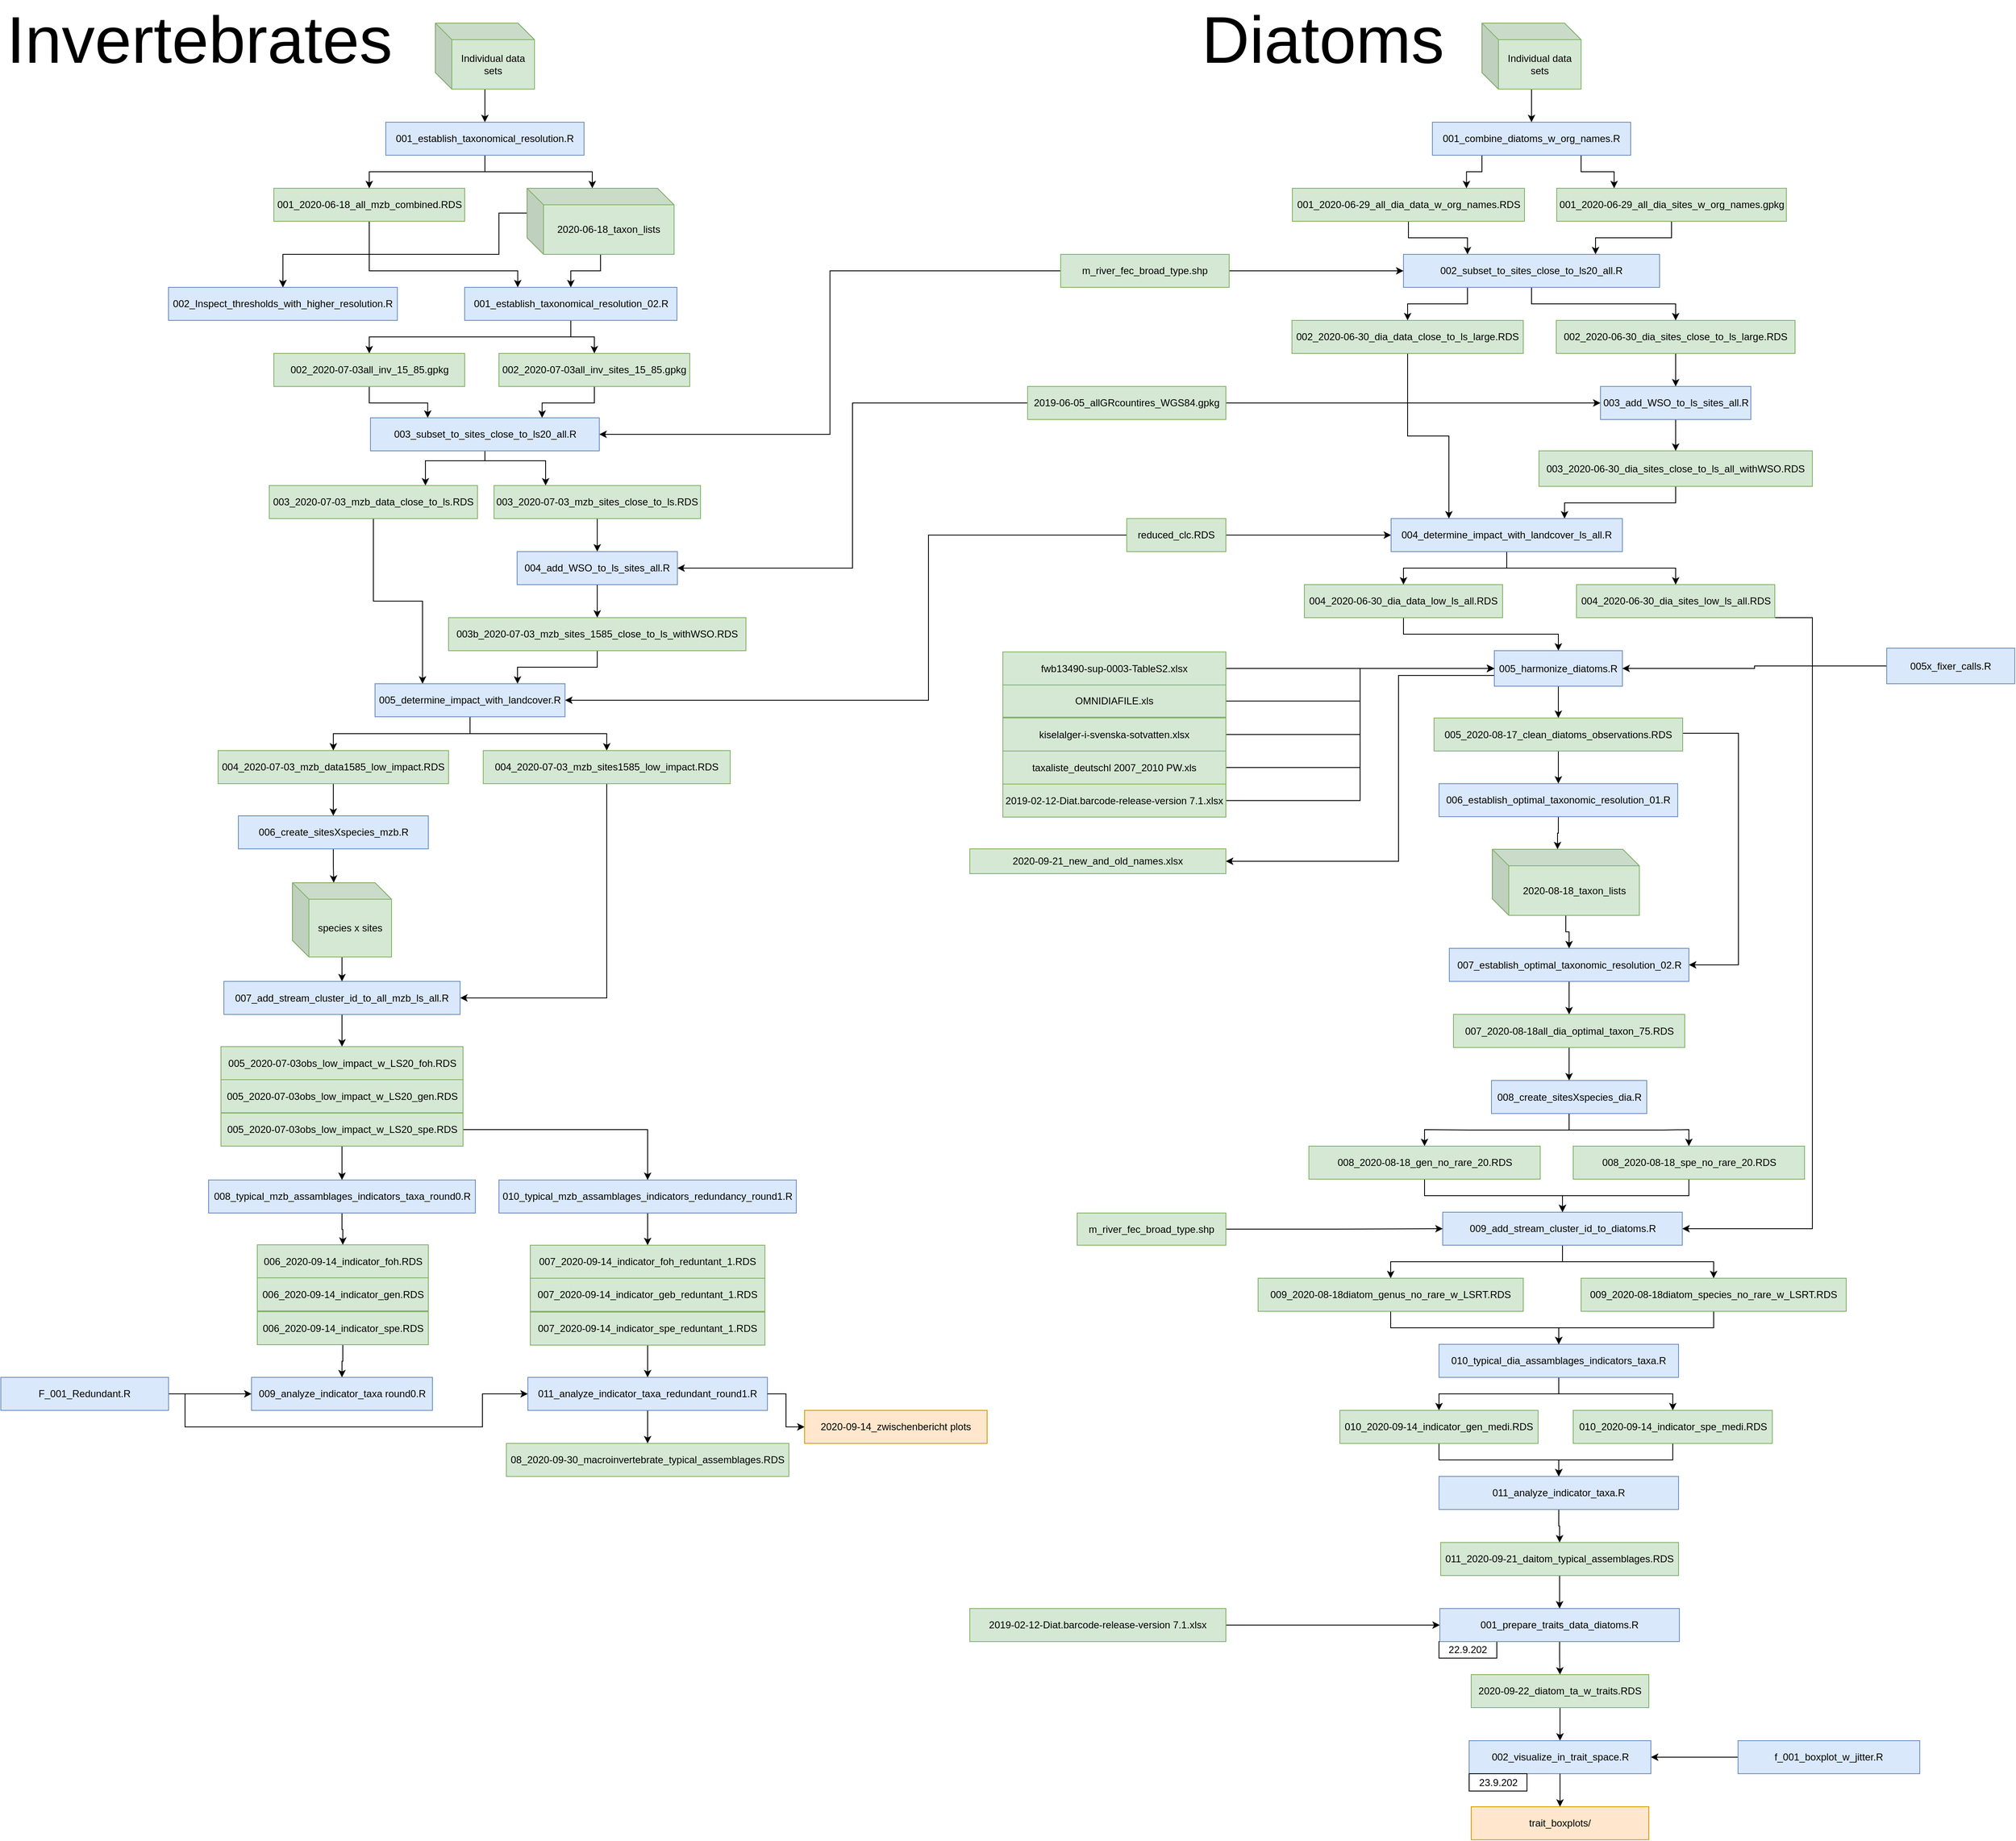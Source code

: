 <mxfile version="11.1.4" type="device"><diagram id="zZ6__ubE6fMLD0bl2Lyp" name="Page-1"><mxGraphModel dx="3327" dy="981" grid="1" gridSize="10" guides="1" tooltips="1" connect="1" arrows="1" fold="1" page="1" pageScale="1" pageWidth="827" pageHeight="1169" math="0" shadow="0"><root><mxCell id="0"/><mxCell id="1" parent="0"/><mxCell id="y--7cneS94HftIKaFT1B-3" style="edgeStyle=orthogonalEdgeStyle;rounded=0;orthogonalLoop=1;jettySize=auto;html=1;entryX=0.5;entryY=0;entryDx=0;entryDy=0;" parent="1" source="J3pH9vml25Qg_MPW2xI2-6" target="bY2sgo6vUMt1fRVizos8-13" edge="1"><mxGeometry relative="1" as="geometry"><mxPoint x="210" y="190" as="targetPoint"/></mxGeometry></mxCell><mxCell id="J3pH9vml25Qg_MPW2xI2-6" value="Individual data sets" style="shape=cube;whiteSpace=wrap;html=1;boundedLbl=1;backgroundOutline=1;darkOpacity=0.05;darkOpacity2=0.1;fillColor=#d5e8d4;strokeColor=#82b366;" parent="1" vertex="1"><mxGeometry x="150" y="40" width="120" height="80" as="geometry"/></mxCell><mxCell id="LwLWpleBsxl-EmHqVK_2-1" style="edgeStyle=orthogonalEdgeStyle;rounded=0;orthogonalLoop=1;jettySize=auto;html=1;entryX=0.25;entryY=0;entryDx=0;entryDy=0;" parent="1" source="J3pH9vml25Qg_MPW2xI2-11" target="bY2sgo6vUMt1fRVizos8-18" edge="1"><mxGeometry relative="1" as="geometry"/></mxCell><mxCell id="J3pH9vml25Qg_MPW2xI2-11" value="001_2020-06-29_all_dia_data_w_org_names.RDS" style="rounded=0;whiteSpace=wrap;html=1;fillColor=#d5e8d4;strokeColor=#82b366;" parent="1" vertex="1"><mxGeometry x="-79.5" y="240" width="281" height="40" as="geometry"/></mxCell><mxCell id="LwLWpleBsxl-EmHqVK_2-2" style="edgeStyle=orthogonalEdgeStyle;rounded=0;orthogonalLoop=1;jettySize=auto;html=1;entryX=0.75;entryY=0;entryDx=0;entryDy=0;" parent="1" source="J3pH9vml25Qg_MPW2xI2-14" target="bY2sgo6vUMt1fRVizos8-18" edge="1"><mxGeometry relative="1" as="geometry"/></mxCell><mxCell id="J3pH9vml25Qg_MPW2xI2-14" value="001_2020-06-29_all_dia_sites_w_org_names.gpkg" style="rounded=0;whiteSpace=wrap;html=1;fillColor=#d5e8d4;strokeColor=#82b366;" parent="1" vertex="1"><mxGeometry x="240.5" y="240" width="278" height="40" as="geometry"/></mxCell><mxCell id="LwLWpleBsxl-EmHqVK_2-11" style="edgeStyle=orthogonalEdgeStyle;rounded=0;orthogonalLoop=1;jettySize=auto;html=1;entryX=0.25;entryY=0;entryDx=0;entryDy=0;" parent="1" source="J3pH9vml25Qg_MPW2xI2-25" target="bY2sgo6vUMt1fRVizos8-29" edge="1"><mxGeometry relative="1" as="geometry"/></mxCell><mxCell id="J3pH9vml25Qg_MPW2xI2-25" value="002_2020-06-30_dia_data_close_to_ls_large.RDS" style="rounded=0;whiteSpace=wrap;html=1;fillColor=#d5e8d4;strokeColor=#82b366;" parent="1" vertex="1"><mxGeometry x="-80" y="400" width="280" height="40" as="geometry"/></mxCell><mxCell id="LwLWpleBsxl-EmHqVK_2-6" style="edgeStyle=orthogonalEdgeStyle;rounded=0;orthogonalLoop=1;jettySize=auto;html=1;" parent="1" source="J3pH9vml25Qg_MPW2xI2-26" target="bY2sgo6vUMt1fRVizos8-26" edge="1"><mxGeometry relative="1" as="geometry"/></mxCell><mxCell id="J3pH9vml25Qg_MPW2xI2-26" value="002_2020-06-30_dia_sites_close_to_ls_large.RDS" style="rounded=0;whiteSpace=wrap;html=1;fillColor=#d5e8d4;strokeColor=#82b366;" parent="1" vertex="1"><mxGeometry x="240" y="400" width="289" height="40" as="geometry"/></mxCell><mxCell id="LwLWpleBsxl-EmHqVK_2-12" style="edgeStyle=orthogonalEdgeStyle;rounded=0;orthogonalLoop=1;jettySize=auto;html=1;entryX=0.75;entryY=0;entryDx=0;entryDy=0;" parent="1" source="J3pH9vml25Qg_MPW2xI2-31" target="bY2sgo6vUMt1fRVizos8-29" edge="1"><mxGeometry relative="1" as="geometry"/></mxCell><mxCell id="J3pH9vml25Qg_MPW2xI2-31" value="003_2020-06-30_dia_sites_close_to_ls_all_withWSO.RDS" style="rounded=0;whiteSpace=wrap;html=1;fillColor=#d5e8d4;strokeColor=#82b366;" parent="1" vertex="1"><mxGeometry x="219" y="558" width="331" height="43" as="geometry"/></mxCell><mxCell id="bY2sgo6vUMt1fRVizos8-33" style="edgeStyle=orthogonalEdgeStyle;rounded=0;orthogonalLoop=1;jettySize=auto;html=1;entryX=0;entryY=0.5;entryDx=0;entryDy=0;" parent="1" source="J3pH9vml25Qg_MPW2xI2-42" target="bY2sgo6vUMt1fRVizos8-29" edge="1"><mxGeometry relative="1" as="geometry"/></mxCell><mxCell id="loZjZSRMfqyiy64P5v8O-48" style="edgeStyle=orthogonalEdgeStyle;rounded=0;orthogonalLoop=1;jettySize=auto;html=1;entryX=1;entryY=0.5;entryDx=0;entryDy=0;fontSize=80;" edge="1" parent="1" source="J3pH9vml25Qg_MPW2xI2-42" target="loZjZSRMfqyiy64P5v8O-45"><mxGeometry relative="1" as="geometry"><Array as="points"><mxPoint x="-520" y="660"/><mxPoint x="-520" y="860"/></Array></mxGeometry></mxCell><mxCell id="J3pH9vml25Qg_MPW2xI2-42" value="reduced_clc.RDS" style="rounded=0;whiteSpace=wrap;html=1;fillColor=#d5e8d4;strokeColor=#82b366;" parent="1" vertex="1"><mxGeometry x="-280" y="640" width="120" height="40" as="geometry"/></mxCell><mxCell id="LwLWpleBsxl-EmHqVK_2-32" style="edgeStyle=orthogonalEdgeStyle;rounded=0;orthogonalLoop=1;jettySize=auto;html=1;entryX=0.5;entryY=0;entryDx=0;entryDy=0;" parent="1" source="J3pH9vml25Qg_MPW2xI2-46" target="bY2sgo6vUMt1fRVizos8-36" edge="1"><mxGeometry relative="1" as="geometry"><Array as="points"><mxPoint x="55" y="780"/><mxPoint x="242" y="780"/></Array></mxGeometry></mxCell><mxCell id="J3pH9vml25Qg_MPW2xI2-46" value="004_2020-06-30_dia_data_low_ls_all.RDS" style="rounded=0;whiteSpace=wrap;html=1;fillColor=#d5e8d4;strokeColor=#82b366;" parent="1" vertex="1"><mxGeometry x="-65" y="720" width="240" height="40" as="geometry"/></mxCell><mxCell id="t-o_gEDcgNqfqdEEazmj-4" style="edgeStyle=orthogonalEdgeStyle;rounded=0;orthogonalLoop=1;jettySize=auto;html=1;entryX=1;entryY=0.5;entryDx=0;entryDy=0;exitX=0.5;exitY=1;exitDx=0;exitDy=0;" parent="1" source="J3pH9vml25Qg_MPW2xI2-49" target="t-o_gEDcgNqfqdEEazmj-2" edge="1"><mxGeometry relative="1" as="geometry"><Array as="points"><mxPoint x="550" y="760"/><mxPoint x="550" y="1500"/></Array></mxGeometry></mxCell><mxCell id="J3pH9vml25Qg_MPW2xI2-49" value="004_2020-06-30_dia_sites_low_ls_all.RDS" style="rounded=0;whiteSpace=wrap;html=1;fillColor=#d5e8d4;strokeColor=#82b366;" parent="1" vertex="1"><mxGeometry x="264.5" y="720" width="240" height="40" as="geometry"/></mxCell><mxCell id="bY2sgo6vUMt1fRVizos8-16" style="edgeStyle=orthogonalEdgeStyle;rounded=0;orthogonalLoop=1;jettySize=auto;html=1;exitX=0.25;exitY=1;exitDx=0;exitDy=0;entryX=0.75;entryY=0;entryDx=0;entryDy=0;" parent="1" source="bY2sgo6vUMt1fRVizos8-13" target="J3pH9vml25Qg_MPW2xI2-11" edge="1"><mxGeometry relative="1" as="geometry"/></mxCell><mxCell id="bY2sgo6vUMt1fRVizos8-17" style="edgeStyle=orthogonalEdgeStyle;rounded=0;orthogonalLoop=1;jettySize=auto;html=1;entryX=0.25;entryY=0;entryDx=0;entryDy=0;exitX=0.75;exitY=1;exitDx=0;exitDy=0;" parent="1" source="bY2sgo6vUMt1fRVizos8-13" target="J3pH9vml25Qg_MPW2xI2-14" edge="1"><mxGeometry relative="1" as="geometry"/></mxCell><mxCell id="bY2sgo6vUMt1fRVizos8-13" value="&lt;span style=&quot;white-space: normal&quot;&gt;001_combine_diatoms_w_org_names.R&lt;/span&gt;" style="rounded=0;whiteSpace=wrap;html=1;fillColor=#dae8fc;strokeColor=#6c8ebf;" parent="1" vertex="1"><mxGeometry x="90" y="160" width="240" height="40" as="geometry"/></mxCell><UserObject label="" id="bY2sgo6vUMt1fRVizos8-22"><mxCell style="edgeStyle=orthogonalEdgeStyle;rounded=0;orthogonalLoop=1;jettySize=auto;html=1;entryX=0.5;entryY=0;entryDx=0;entryDy=0;exitX=0.25;exitY=1;exitDx=0;exitDy=0;" parent="1" source="bY2sgo6vUMt1fRVizos8-18" target="J3pH9vml25Qg_MPW2xI2-25" edge="1"><mxGeometry relative="1" as="geometry"/></mxCell></UserObject><mxCell id="LwLWpleBsxl-EmHqVK_2-3" style="edgeStyle=orthogonalEdgeStyle;rounded=0;orthogonalLoop=1;jettySize=auto;html=1;" parent="1" source="bY2sgo6vUMt1fRVizos8-18" target="J3pH9vml25Qg_MPW2xI2-26" edge="1"><mxGeometry relative="1" as="geometry"/></mxCell><mxCell id="bY2sgo6vUMt1fRVizos8-18" value="002_subset_to_sites_close_to_ls20_all.R" style="rounded=0;whiteSpace=wrap;html=1;fillColor=#dae8fc;strokeColor=#6c8ebf;" parent="1" vertex="1"><mxGeometry x="55" y="320" width="310" height="40" as="geometry"/></mxCell><mxCell id="LwLWpleBsxl-EmHqVK_2-10" style="edgeStyle=orthogonalEdgeStyle;rounded=0;orthogonalLoop=1;jettySize=auto;html=1;entryX=0.5;entryY=0;entryDx=0;entryDy=0;" parent="1" source="bY2sgo6vUMt1fRVizos8-26" target="J3pH9vml25Qg_MPW2xI2-31" edge="1"><mxGeometry relative="1" as="geometry"/></mxCell><mxCell id="bY2sgo6vUMt1fRVizos8-26" value="003_add_WSO_to_ls_sites_all.R" style="rounded=0;whiteSpace=wrap;html=1;fillColor=#dae8fc;strokeColor=#6c8ebf;" parent="1" vertex="1"><mxGeometry x="293.5" y="480" width="182" height="40" as="geometry"/></mxCell><mxCell id="LwLWpleBsxl-EmHqVK_2-15" style="edgeStyle=orthogonalEdgeStyle;rounded=0;orthogonalLoop=1;jettySize=auto;html=1;" parent="1" source="bY2sgo6vUMt1fRVizos8-29" target="J3pH9vml25Qg_MPW2xI2-46" edge="1"><mxGeometry relative="1" as="geometry"/></mxCell><mxCell id="LwLWpleBsxl-EmHqVK_2-16" style="edgeStyle=orthogonalEdgeStyle;rounded=0;orthogonalLoop=1;jettySize=auto;html=1;" parent="1" source="bY2sgo6vUMt1fRVizos8-29" target="J3pH9vml25Qg_MPW2xI2-49" edge="1"><mxGeometry relative="1" as="geometry"/></mxCell><mxCell id="bY2sgo6vUMt1fRVizos8-29" value="004_determine_impact_with_landcover_ls_all.R" style="rounded=0;whiteSpace=wrap;html=1;fillColor=#dae8fc;strokeColor=#6c8ebf;" parent="1" vertex="1"><mxGeometry x="40" y="640" width="280" height="40" as="geometry"/></mxCell><mxCell id="bY2sgo6vUMt1fRVizos8-57" style="edgeStyle=orthogonalEdgeStyle;rounded=0;orthogonalLoop=1;jettySize=auto;html=1;entryX=0.5;entryY=0;entryDx=0;entryDy=0;" parent="1" source="bY2sgo6vUMt1fRVizos8-36" target="bY2sgo6vUMt1fRVizos8-56" edge="1"><mxGeometry relative="1" as="geometry"/></mxCell><mxCell id="ZMjrOfEsATnUCk0Bat3j-33" style="edgeStyle=orthogonalEdgeStyle;rounded=0;orthogonalLoop=1;jettySize=auto;html=1;entryX=1;entryY=0.5;entryDx=0;entryDy=0;" parent="1" source="bY2sgo6vUMt1fRVizos8-36" target="ZMjrOfEsATnUCk0Bat3j-32" edge="1"><mxGeometry relative="1" as="geometry"><Array as="points"><mxPoint x="49" y="830"/><mxPoint x="49" y="1055"/></Array></mxGeometry></mxCell><mxCell id="bY2sgo6vUMt1fRVizos8-36" value="005_harmonize_diatoms.R" style="rounded=0;whiteSpace=wrap;html=1;fillColor=#dae8fc;strokeColor=#6c8ebf;" parent="1" vertex="1"><mxGeometry x="165" y="800" width="155" height="43" as="geometry"/></mxCell><mxCell id="LwLWpleBsxl-EmHqVK_2-36" style="edgeStyle=orthogonalEdgeStyle;rounded=0;orthogonalLoop=1;jettySize=auto;html=1;entryX=0;entryY=0.5;entryDx=0;entryDy=0;" parent="1" source="bY2sgo6vUMt1fRVizos8-41" target="bY2sgo6vUMt1fRVizos8-36" edge="1"><mxGeometry relative="1" as="geometry"/></mxCell><mxCell id="bY2sgo6vUMt1fRVizos8-41" value="fwb13490-sup-0003-TableS2.xlsx" style="rounded=0;whiteSpace=wrap;html=1;fillColor=#d5e8d4;strokeColor=#82b366;" parent="1" vertex="1"><mxGeometry x="-430" y="801.5" width="270" height="40" as="geometry"/></mxCell><mxCell id="LwLWpleBsxl-EmHqVK_2-37" style="edgeStyle=orthogonalEdgeStyle;rounded=0;orthogonalLoop=1;jettySize=auto;html=1;entryX=0;entryY=0.5;entryDx=0;entryDy=0;" parent="1" source="bY2sgo6vUMt1fRVizos8-42" target="bY2sgo6vUMt1fRVizos8-36" edge="1"><mxGeometry relative="1" as="geometry"/></mxCell><mxCell id="bY2sgo6vUMt1fRVizos8-42" value="OMNIDIAFILE.xls" style="rounded=0;whiteSpace=wrap;html=1;fillColor=#d5e8d4;strokeColor=#82b366;" parent="1" vertex="1"><mxGeometry x="-430" y="841.5" width="270" height="39" as="geometry"/></mxCell><mxCell id="LwLWpleBsxl-EmHqVK_2-38" style="edgeStyle=orthogonalEdgeStyle;rounded=0;orthogonalLoop=1;jettySize=auto;html=1;entryX=0;entryY=0.5;entryDx=0;entryDy=0;" parent="1" source="bY2sgo6vUMt1fRVizos8-43" target="bY2sgo6vUMt1fRVizos8-36" edge="1"><mxGeometry relative="1" as="geometry"/></mxCell><mxCell id="bY2sgo6vUMt1fRVizos8-43" value="kiselalger-i-svenska-sotvatten.xlsx" style="rounded=0;whiteSpace=wrap;html=1;fillColor=#d5e8d4;strokeColor=#82b366;" parent="1" vertex="1"><mxGeometry x="-430" y="881.5" width="270" height="40" as="geometry"/></mxCell><mxCell id="LwLWpleBsxl-EmHqVK_2-39" style="edgeStyle=orthogonalEdgeStyle;rounded=0;orthogonalLoop=1;jettySize=auto;html=1;entryX=0;entryY=0.5;entryDx=0;entryDy=0;" parent="1" source="bY2sgo6vUMt1fRVizos8-44" target="bY2sgo6vUMt1fRVizos8-36" edge="1"><mxGeometry relative="1" as="geometry"/></mxCell><mxCell id="bY2sgo6vUMt1fRVizos8-44" value="taxaliste_deutschl 2007_2010 PW.xls" style="rounded=0;whiteSpace=wrap;html=1;fillColor=#d5e8d4;strokeColor=#82b366;" parent="1" vertex="1"><mxGeometry x="-430" y="921.5" width="270" height="40" as="geometry"/></mxCell><mxCell id="LwLWpleBsxl-EmHqVK_2-40" style="edgeStyle=orthogonalEdgeStyle;rounded=0;orthogonalLoop=1;jettySize=auto;html=1;entryX=0;entryY=0.5;entryDx=0;entryDy=0;" parent="1" source="bY2sgo6vUMt1fRVizos8-49" target="bY2sgo6vUMt1fRVizos8-36" edge="1"><mxGeometry relative="1" as="geometry"/></mxCell><mxCell id="bY2sgo6vUMt1fRVizos8-49" value="2019-02-12-Diat.barcode-release-version 7.1.xlsx" style="rounded=0;whiteSpace=wrap;html=1;fillColor=#d5e8d4;strokeColor=#82b366;" parent="1" vertex="1"><mxGeometry x="-430" y="961.5" width="270" height="40" as="geometry"/></mxCell><mxCell id="LwLWpleBsxl-EmHqVK_2-19" style="edgeStyle=orthogonalEdgeStyle;rounded=0;orthogonalLoop=1;jettySize=auto;html=1;" parent="1" source="bY2sgo6vUMt1fRVizos8-56" target="nE_HDUS3c1Ao5aAlprfQ-1" edge="1"><mxGeometry relative="1" as="geometry"/></mxCell><mxCell id="LwLWpleBsxl-EmHqVK_2-22" style="edgeStyle=orthogonalEdgeStyle;rounded=0;orthogonalLoop=1;jettySize=auto;html=1;entryX=1;entryY=0.5;entryDx=0;entryDy=0;" parent="1" source="bY2sgo6vUMt1fRVizos8-56" target="nE_HDUS3c1Ao5aAlprfQ-9" edge="1"><mxGeometry relative="1" as="geometry"><Array as="points"><mxPoint x="460.5" y="900"/><mxPoint x="460.5" y="1180"/></Array></mxGeometry></mxCell><mxCell id="bY2sgo6vUMt1fRVizos8-56" value="005_2020-08-17_clean_diatoms_observations.RDS" style="rounded=0;whiteSpace=wrap;html=1;fillColor=#d5e8d4;strokeColor=#82b366;" parent="1" vertex="1"><mxGeometry x="92" y="881.5" width="301" height="40" as="geometry"/></mxCell><mxCell id="bY2sgo6vUMt1fRVizos8-61" style="edgeStyle=orthogonalEdgeStyle;rounded=0;orthogonalLoop=1;jettySize=auto;html=1;" parent="1" edge="1"><mxGeometry relative="1" as="geometry"><mxPoint x="103" y="800" as="sourcePoint"/></mxGeometry></mxCell><mxCell id="LwLWpleBsxl-EmHqVK_2-20" style="edgeStyle=orthogonalEdgeStyle;rounded=0;orthogonalLoop=1;jettySize=auto;html=1;entryX=0;entryY=0;entryDx=79.0;entryDy=0;entryPerimeter=0;" parent="1" source="nE_HDUS3c1Ao5aAlprfQ-1" target="nE_HDUS3c1Ao5aAlprfQ-3" edge="1"><mxGeometry relative="1" as="geometry"/></mxCell><mxCell id="nE_HDUS3c1Ao5aAlprfQ-1" value="006_establish_optimal_taxonomic_resolution_01.R" style="rounded=0;whiteSpace=wrap;html=1;fillColor=#dae8fc;strokeColor=#6c8ebf;" parent="1" vertex="1"><mxGeometry x="98" y="961" width="289" height="40" as="geometry"/></mxCell><mxCell id="nE_HDUS3c1Ao5aAlprfQ-10" style="edgeStyle=orthogonalEdgeStyle;rounded=0;orthogonalLoop=1;jettySize=auto;html=1;" parent="1" source="nE_HDUS3c1Ao5aAlprfQ-3" target="nE_HDUS3c1Ao5aAlprfQ-9" edge="1"><mxGeometry relative="1" as="geometry"/></mxCell><mxCell id="nE_HDUS3c1Ao5aAlprfQ-3" value="2020-08-18_taxon_lists" style="shape=cube;whiteSpace=wrap;html=1;boundedLbl=1;backgroundOutline=1;darkOpacity=0.05;darkOpacity2=0.1;fillColor=#d5e8d4;strokeColor=#82b366;" parent="1" vertex="1"><mxGeometry x="162.5" y="1040.5" width="178" height="80" as="geometry"/></mxCell><mxCell id="LwLWpleBsxl-EmHqVK_2-23" style="edgeStyle=orthogonalEdgeStyle;rounded=0;orthogonalLoop=1;jettySize=auto;html=1;" parent="1" source="nE_HDUS3c1Ao5aAlprfQ-9" target="nE_HDUS3c1Ao5aAlprfQ-11" edge="1"><mxGeometry relative="1" as="geometry"/></mxCell><mxCell id="nE_HDUS3c1Ao5aAlprfQ-9" value="007_establish_optimal_taxonomic_resolution_02.R" style="rounded=0;whiteSpace=wrap;html=1;fillColor=#dae8fc;strokeColor=#6c8ebf;" parent="1" vertex="1"><mxGeometry x="110.5" y="1160.5" width="290" height="40" as="geometry"/></mxCell><mxCell id="nE_HDUS3c1Ao5aAlprfQ-14" style="edgeStyle=orthogonalEdgeStyle;rounded=0;orthogonalLoop=1;jettySize=auto;html=1;entryX=0.5;entryY=0;entryDx=0;entryDy=0;" parent="1" source="nE_HDUS3c1Ao5aAlprfQ-11" target="nE_HDUS3c1Ao5aAlprfQ-13" edge="1"><mxGeometry relative="1" as="geometry"/></mxCell><mxCell id="nE_HDUS3c1Ao5aAlprfQ-11" value="007_2020-08-18all_dia_optimal_taxon_75.RDS" style="rounded=0;whiteSpace=wrap;html=1;fillColor=#d5e8d4;strokeColor=#82b366;" parent="1" vertex="1"><mxGeometry x="115.5" y="1240.5" width="280" height="40" as="geometry"/></mxCell><mxCell id="LwLWpleBsxl-EmHqVK_2-26" style="edgeStyle=orthogonalEdgeStyle;rounded=0;orthogonalLoop=1;jettySize=auto;html=1;" parent="1" source="nE_HDUS3c1Ao5aAlprfQ-13" target="LwLWpleBsxl-EmHqVK_2-24" edge="1"><mxGeometry relative="1" as="geometry"/></mxCell><mxCell id="LwLWpleBsxl-EmHqVK_2-27" style="edgeStyle=orthogonalEdgeStyle;rounded=0;orthogonalLoop=1;jettySize=auto;html=1;" parent="1" source="nE_HDUS3c1Ao5aAlprfQ-13" target="LwLWpleBsxl-EmHqVK_2-25" edge="1"><mxGeometry relative="1" as="geometry"/></mxCell><mxCell id="nE_HDUS3c1Ao5aAlprfQ-13" value="008_create_sitesXspecies_dia.R" style="rounded=0;whiteSpace=wrap;html=1;fillColor=#dae8fc;strokeColor=#6c8ebf;" parent="1" vertex="1"><mxGeometry x="161.5" y="1320.5" width="188" height="40" as="geometry"/></mxCell><mxCell id="LwLWpleBsxl-EmHqVK_2-43" style="edgeStyle=orthogonalEdgeStyle;rounded=0;orthogonalLoop=1;jettySize=auto;html=1;" parent="1" source="t-o_gEDcgNqfqdEEazmj-2" target="LwLWpleBsxl-EmHqVK_2-41" edge="1"><mxGeometry relative="1" as="geometry"/></mxCell><mxCell id="LwLWpleBsxl-EmHqVK_2-47" style="edgeStyle=orthogonalEdgeStyle;rounded=0;orthogonalLoop=1;jettySize=auto;html=1;" parent="1" source="t-o_gEDcgNqfqdEEazmj-2" target="LwLWpleBsxl-EmHqVK_2-42" edge="1"><mxGeometry relative="1" as="geometry"/></mxCell><mxCell id="t-o_gEDcgNqfqdEEazmj-2" value="&lt;span style=&quot;text-align: left ; white-space: nowrap&quot;&gt;009_add_stream_cluster_id_to_diatoms.R&lt;/span&gt;" style="rounded=0;whiteSpace=wrap;html=1;fillColor=#dae8fc;strokeColor=#6c8ebf;" parent="1" vertex="1"><mxGeometry x="102.5" y="1480" width="290" height="40" as="geometry"/></mxCell><mxCell id="t-o_gEDcgNqfqdEEazmj-6" style="edgeStyle=orthogonalEdgeStyle;rounded=0;orthogonalLoop=1;jettySize=auto;html=1;entryX=0;entryY=0.5;entryDx=0;entryDy=0;" parent="1" source="t-o_gEDcgNqfqdEEazmj-5" target="t-o_gEDcgNqfqdEEazmj-2" edge="1"><mxGeometry relative="1" as="geometry"/></mxCell><mxCell id="t-o_gEDcgNqfqdEEazmj-5" value="m_river_fec_broad_type.shp" style="rounded=0;whiteSpace=wrap;html=1;fillColor=#d5e8d4;strokeColor=#82b366;" parent="1" vertex="1"><mxGeometry x="-340" y="1481" width="180" height="39" as="geometry"/></mxCell><mxCell id="LwLWpleBsxl-EmHqVK_2-52" style="edgeStyle=orthogonalEdgeStyle;rounded=0;orthogonalLoop=1;jettySize=auto;html=1;" parent="1" source="t-o_gEDcgNqfqdEEazmj-9" target="LwLWpleBsxl-EmHqVK_2-49" edge="1"><mxGeometry relative="1" as="geometry"/></mxCell><mxCell id="LwLWpleBsxl-EmHqVK_2-53" style="edgeStyle=orthogonalEdgeStyle;rounded=0;orthogonalLoop=1;jettySize=auto;html=1;" parent="1" source="t-o_gEDcgNqfqdEEazmj-9" target="LwLWpleBsxl-EmHqVK_2-50" edge="1"><mxGeometry relative="1" as="geometry"/></mxCell><mxCell id="t-o_gEDcgNqfqdEEazmj-9" value="&lt;span style=&quot;text-align: left&quot;&gt;&lt;span style=&quot;white-space: nowrap&quot;&gt;010_typical_dia_assamblages_indicators_taxa.R&lt;/span&gt;&lt;/span&gt;" style="rounded=0;whiteSpace=wrap;html=1;fillColor=#dae8fc;strokeColor=#6c8ebf;" parent="1" vertex="1"><mxGeometry x="98" y="1640" width="290" height="40" as="geometry"/></mxCell><mxCell id="LwLWpleBsxl-EmHqVK_2-5" style="edgeStyle=orthogonalEdgeStyle;rounded=0;orthogonalLoop=1;jettySize=auto;html=1;entryX=0;entryY=0.5;entryDx=0;entryDy=0;" parent="1" source="LwLWpleBsxl-EmHqVK_2-4" target="bY2sgo6vUMt1fRVizos8-18" edge="1"><mxGeometry relative="1" as="geometry"/></mxCell><mxCell id="loZjZSRMfqyiy64P5v8O-43" style="edgeStyle=orthogonalEdgeStyle;rounded=0;orthogonalLoop=1;jettySize=auto;html=1;entryX=1;entryY=0.5;entryDx=0;entryDy=0;fontSize=80;" edge="1" parent="1" source="LwLWpleBsxl-EmHqVK_2-4" target="loZjZSRMfqyiy64P5v8O-29"><mxGeometry relative="1" as="geometry"/></mxCell><mxCell id="LwLWpleBsxl-EmHqVK_2-4" value="m_river_fec_broad_type.shp" style="rounded=0;whiteSpace=wrap;html=1;fillColor=#d5e8d4;strokeColor=#82b366;" parent="1" vertex="1"><mxGeometry x="-360" y="320" width="204" height="40" as="geometry"/></mxCell><mxCell id="LwLWpleBsxl-EmHqVK_2-8" style="edgeStyle=orthogonalEdgeStyle;rounded=0;orthogonalLoop=1;jettySize=auto;html=1;entryX=0;entryY=0.5;entryDx=0;entryDy=0;" parent="1" source="LwLWpleBsxl-EmHqVK_2-7" target="bY2sgo6vUMt1fRVizos8-26" edge="1"><mxGeometry relative="1" as="geometry"/></mxCell><mxCell id="loZjZSRMfqyiy64P5v8O-44" style="edgeStyle=orthogonalEdgeStyle;rounded=0;orthogonalLoop=1;jettySize=auto;html=1;entryX=1;entryY=0.5;entryDx=0;entryDy=0;fontSize=80;" edge="1" parent="1" source="LwLWpleBsxl-EmHqVK_2-7" target="loZjZSRMfqyiy64P5v8O-39"><mxGeometry relative="1" as="geometry"/></mxCell><mxCell id="LwLWpleBsxl-EmHqVK_2-7" value="2019-06-05_allGRcountires_WGS84.gpkg" style="rounded=0;whiteSpace=wrap;html=1;fillColor=#d5e8d4;strokeColor=#82b366;" parent="1" vertex="1"><mxGeometry x="-400" y="480" width="240" height="40" as="geometry"/></mxCell><mxCell id="LwLWpleBsxl-EmHqVK_2-18" style="edgeStyle=orthogonalEdgeStyle;rounded=0;orthogonalLoop=1;jettySize=auto;html=1;" parent="1" source="LwLWpleBsxl-EmHqVK_2-17" target="bY2sgo6vUMt1fRVizos8-36" edge="1"><mxGeometry relative="1" as="geometry"/></mxCell><mxCell id="LwLWpleBsxl-EmHqVK_2-17" value="005x_fixer_calls.R" style="rounded=0;whiteSpace=wrap;html=1;fillColor=#dae8fc;strokeColor=#6c8ebf;" parent="1" vertex="1"><mxGeometry x="640" y="797" width="155" height="43" as="geometry"/></mxCell><mxCell id="LwLWpleBsxl-EmHqVK_2-31" style="edgeStyle=orthogonalEdgeStyle;rounded=0;orthogonalLoop=1;jettySize=auto;html=1;" parent="1" source="LwLWpleBsxl-EmHqVK_2-24" target="t-o_gEDcgNqfqdEEazmj-2" edge="1"><mxGeometry relative="1" as="geometry"/></mxCell><mxCell id="LwLWpleBsxl-EmHqVK_2-24" value="008_2020-08-18_spe_no_rare_20.RDS" style="rounded=0;whiteSpace=wrap;html=1;fillColor=#d5e8d4;strokeColor=#82b366;" parent="1" vertex="1"><mxGeometry x="260.5" y="1400" width="280" height="40" as="geometry"/></mxCell><mxCell id="LwLWpleBsxl-EmHqVK_2-30" style="edgeStyle=orthogonalEdgeStyle;rounded=0;orthogonalLoop=1;jettySize=auto;html=1;" parent="1" source="LwLWpleBsxl-EmHqVK_2-25" target="t-o_gEDcgNqfqdEEazmj-2" edge="1"><mxGeometry relative="1" as="geometry"/></mxCell><mxCell id="LwLWpleBsxl-EmHqVK_2-25" value="008_2020-08-18_gen_no_rare_20.RDS" style="rounded=0;whiteSpace=wrap;html=1;fillColor=#d5e8d4;strokeColor=#82b366;" parent="1" vertex="1"><mxGeometry x="-59.5" y="1400" width="280" height="40" as="geometry"/></mxCell><mxCell id="LwLWpleBsxl-EmHqVK_2-45" style="edgeStyle=orthogonalEdgeStyle;rounded=0;orthogonalLoop=1;jettySize=auto;html=1;" parent="1" source="LwLWpleBsxl-EmHqVK_2-41" target="t-o_gEDcgNqfqdEEazmj-9" edge="1"><mxGeometry relative="1" as="geometry"/></mxCell><mxCell id="LwLWpleBsxl-EmHqVK_2-41" value="009_2020-08-18diatom_genus_no_rare_w_LSRT.RDS" style="rounded=0;whiteSpace=wrap;html=1;fillColor=#d5e8d4;strokeColor=#82b366;" parent="1" vertex="1"><mxGeometry x="-121" y="1560" width="321" height="40" as="geometry"/></mxCell><mxCell id="LwLWpleBsxl-EmHqVK_2-48" style="edgeStyle=orthogonalEdgeStyle;rounded=0;orthogonalLoop=1;jettySize=auto;html=1;entryX=0.5;entryY=0;entryDx=0;entryDy=0;" parent="1" source="LwLWpleBsxl-EmHqVK_2-42" target="t-o_gEDcgNqfqdEEazmj-9" edge="1"><mxGeometry relative="1" as="geometry"/></mxCell><mxCell id="LwLWpleBsxl-EmHqVK_2-42" value="009_2020-08-18diatom_species_no_rare_w_LSRT.RDS" style="rounded=0;whiteSpace=wrap;html=1;fillColor=#d5e8d4;strokeColor=#82b366;" parent="1" vertex="1"><mxGeometry x="270" y="1560" width="321" height="40" as="geometry"/></mxCell><mxCell id="LwLWpleBsxl-EmHqVK_2-55" style="edgeStyle=orthogonalEdgeStyle;rounded=0;orthogonalLoop=1;jettySize=auto;html=1;" parent="1" source="LwLWpleBsxl-EmHqVK_2-49" target="LwLWpleBsxl-EmHqVK_2-54" edge="1"><mxGeometry relative="1" as="geometry"/></mxCell><mxCell id="LwLWpleBsxl-EmHqVK_2-49" value="010_2020-09-14_indicator_gen_medi.RDS" style="rounded=0;whiteSpace=wrap;html=1;fillColor=#d5e8d4;strokeColor=#82b366;" parent="1" vertex="1"><mxGeometry x="-22" y="1720" width="240" height="40" as="geometry"/></mxCell><mxCell id="LwLWpleBsxl-EmHqVK_2-56" style="edgeStyle=orthogonalEdgeStyle;rounded=0;orthogonalLoop=1;jettySize=auto;html=1;" parent="1" source="LwLWpleBsxl-EmHqVK_2-50" target="LwLWpleBsxl-EmHqVK_2-54" edge="1"><mxGeometry relative="1" as="geometry"/></mxCell><mxCell id="LwLWpleBsxl-EmHqVK_2-50" value="010_2020-09-14_indicator_spe_medi.RDS" style="rounded=0;whiteSpace=wrap;html=1;fillColor=#d5e8d4;strokeColor=#82b366;" parent="1" vertex="1"><mxGeometry x="260.5" y="1720" width="241" height="40" as="geometry"/></mxCell><mxCell id="ZMjrOfEsATnUCk0Bat3j-37" style="edgeStyle=orthogonalEdgeStyle;rounded=0;orthogonalLoop=1;jettySize=auto;html=1;entryX=0.5;entryY=0;entryDx=0;entryDy=0;" parent="1" source="LwLWpleBsxl-EmHqVK_2-54" target="LwLWpleBsxl-EmHqVK_2-57" edge="1"><mxGeometry relative="1" as="geometry"/></mxCell><mxCell id="LwLWpleBsxl-EmHqVK_2-54" value="&lt;div style=&quot;text-align: left&quot;&gt;&lt;span style=&quot;white-space: nowrap&quot;&gt;011_analyze_indicator_taxa.R&lt;/span&gt;&lt;/div&gt;" style="rounded=0;whiteSpace=wrap;html=1;fillColor=#dae8fc;strokeColor=#6c8ebf;" parent="1" vertex="1"><mxGeometry x="98" y="1800" width="290" height="40" as="geometry"/></mxCell><mxCell id="ZMjrOfEsATnUCk0Bat3j-36" style="edgeStyle=orthogonalEdgeStyle;rounded=0;orthogonalLoop=1;jettySize=auto;html=1;entryX=0.5;entryY=0;entryDx=0;entryDy=0;" parent="1" source="LwLWpleBsxl-EmHqVK_2-57" target="ZMjrOfEsATnUCk0Bat3j-34" edge="1"><mxGeometry relative="1" as="geometry"/></mxCell><mxCell id="LwLWpleBsxl-EmHqVK_2-57" value="011_2020-09-21_daitom_typical_assemblages.RDS" style="rounded=0;whiteSpace=wrap;html=1;fillColor=#d5e8d4;strokeColor=#82b366;" parent="1" vertex="1"><mxGeometry x="100" y="1880" width="288" height="40" as="geometry"/></mxCell><mxCell id="ZMjrOfEsATnUCk0Bat3j-35" style="edgeStyle=orthogonalEdgeStyle;rounded=0;orthogonalLoop=1;jettySize=auto;html=1;" parent="1" source="ZMjrOfEsATnUCk0Bat3j-15" target="ZMjrOfEsATnUCk0Bat3j-34" edge="1"><mxGeometry relative="1" as="geometry"/></mxCell><mxCell id="ZMjrOfEsATnUCk0Bat3j-15" value="2019-02-12-Diat.barcode-release-version 7.1.xlsx" style="rounded=0;whiteSpace=wrap;html=1;fillColor=#d5e8d4;strokeColor=#82b366;" parent="1" vertex="1"><mxGeometry x="-470" y="1960" width="310" height="40" as="geometry"/></mxCell><mxCell id="ZMjrOfEsATnUCk0Bat3j-16" style="edgeStyle=orthogonalEdgeStyle;rounded=0;orthogonalLoop=1;jettySize=auto;html=1;entryX=0.5;entryY=0;entryDx=0;entryDy=0;" parent="1" source="ZMjrOfEsATnUCk0Bat3j-17" target="ZMjrOfEsATnUCk0Bat3j-24" edge="1"><mxGeometry relative="1" as="geometry"/></mxCell><mxCell id="ZMjrOfEsATnUCk0Bat3j-17" value="2020-09-22_diatom_ta_w_traits.RDS" style="rounded=0;whiteSpace=wrap;html=1;fillColor=#d5e8d4;strokeColor=#82b366;" parent="1" vertex="1"><mxGeometry x="137" y="2040" width="215" height="40" as="geometry"/></mxCell><mxCell id="ZMjrOfEsATnUCk0Bat3j-18" style="edgeStyle=orthogonalEdgeStyle;rounded=0;orthogonalLoop=1;jettySize=auto;html=1;entryX=1;entryY=0.5;entryDx=0;entryDy=0;" parent="1" source="ZMjrOfEsATnUCk0Bat3j-19" target="ZMjrOfEsATnUCk0Bat3j-24" edge="1"><mxGeometry relative="1" as="geometry"/></mxCell><mxCell id="ZMjrOfEsATnUCk0Bat3j-19" value="f_001_boxplot_w_jitter.R" style="rounded=0;whiteSpace=wrap;html=1;fillColor=#dae8fc;strokeColor=#6c8ebf;" parent="1" vertex="1"><mxGeometry x="460" y="2120" width="220" height="40" as="geometry"/></mxCell><mxCell id="ZMjrOfEsATnUCk0Bat3j-23" value="" style="group" parent="1" vertex="1" connectable="0"><mxGeometry x="134.5" y="2120" width="220" height="51" as="geometry"/></mxCell><mxCell id="ZMjrOfEsATnUCk0Bat3j-24" value="002_visualize_in_trait_space.R" style="rounded=0;whiteSpace=wrap;html=1;fillColor=#dae8fc;strokeColor=#6c8ebf;" parent="ZMjrOfEsATnUCk0Bat3j-23" vertex="1"><mxGeometry width="220" height="40" as="geometry"/></mxCell><mxCell id="ZMjrOfEsATnUCk0Bat3j-26" value="trait_boxplots/" style="rounded=0;whiteSpace=wrap;html=1;fillColor=#ffe6cc;strokeColor=#d79b00;" parent="1" vertex="1"><mxGeometry x="137" y="2200" width="215" height="40" as="geometry"/></mxCell><mxCell id="ZMjrOfEsATnUCk0Bat3j-32" value="2020-09-21_new_and_old_names.xlsx" style="rounded=0;whiteSpace=wrap;html=1;fillColor=#d5e8d4;strokeColor=#82b366;" parent="1" vertex="1"><mxGeometry x="-470" y="1040" width="310" height="30" as="geometry"/></mxCell><mxCell id="ZMjrOfEsATnUCk0Bat3j-22" value="22.9.202" style="rounded=0;whiteSpace=wrap;html=1;" parent="1" vertex="1"><mxGeometry x="98" y="2000" width="70" height="20" as="geometry"/></mxCell><mxCell id="ZMjrOfEsATnUCk0Bat3j-38" style="edgeStyle=orthogonalEdgeStyle;rounded=0;orthogonalLoop=1;jettySize=auto;html=1;" parent="1" source="ZMjrOfEsATnUCk0Bat3j-34" target="ZMjrOfEsATnUCk0Bat3j-17" edge="1"><mxGeometry relative="1" as="geometry"/></mxCell><mxCell id="ZMjrOfEsATnUCk0Bat3j-34" value="&lt;div style=&quot;text-align: left&quot;&gt;&lt;span style=&quot;text-align: center&quot;&gt;001_prepare_traits_data_diatoms.R&lt;/span&gt;&lt;br&gt;&lt;/div&gt;" style="rounded=0;whiteSpace=wrap;html=1;fillColor=#dae8fc;strokeColor=#6c8ebf;" parent="1" vertex="1"><mxGeometry x="99" y="1960" width="290" height="40" as="geometry"/></mxCell><mxCell id="ZMjrOfEsATnUCk0Bat3j-39" style="edgeStyle=orthogonalEdgeStyle;rounded=0;orthogonalLoop=1;jettySize=auto;html=1;exitX=0.5;exitY=1;exitDx=0;exitDy=0;" parent="1" source="ZMjrOfEsATnUCk0Bat3j-24" edge="1"><mxGeometry relative="1" as="geometry"><mxPoint x="244.31" y="2160.172" as="targetPoint"/></mxGeometry></mxCell><mxCell id="ZMjrOfEsATnUCk0Bat3j-25" value="23.9.202" style="rounded=0;whiteSpace=wrap;html=1;" parent="1" vertex="1"><mxGeometry x="134.5" y="2160" width="70" height="21" as="geometry"/></mxCell><mxCell id="ZMjrOfEsATnUCk0Bat3j-40" style="edgeStyle=orthogonalEdgeStyle;rounded=0;orthogonalLoop=1;jettySize=auto;html=1;" parent="1" source="ZMjrOfEsATnUCk0Bat3j-24" target="ZMjrOfEsATnUCk0Bat3j-26" edge="1"><mxGeometry relative="1" as="geometry"/></mxCell><mxCell id="loZjZSRMfqyiy64P5v8O-11" style="edgeStyle=orthogonalEdgeStyle;rounded=0;orthogonalLoop=1;jettySize=auto;html=1;entryX=0.5;entryY=0;entryDx=0;entryDy=0;fontSize=80;" edge="1" parent="1" source="loZjZSRMfqyiy64P5v8O-1" target="loZjZSRMfqyiy64P5v8O-10"><mxGeometry relative="1" as="geometry"/></mxCell><mxCell id="loZjZSRMfqyiy64P5v8O-1" value="Individual data sets" style="shape=cube;whiteSpace=wrap;html=1;boundedLbl=1;backgroundOutline=1;darkOpacity=0.05;darkOpacity2=0.1;fillColor=#d5e8d4;strokeColor=#82b366;" vertex="1" parent="1"><mxGeometry x="-1117" y="40" width="120" height="80" as="geometry"/></mxCell><mxCell id="loZjZSRMfqyiy64P5v8O-2" value="Diatoms" style="text;html=1;strokeColor=none;fillColor=none;align=center;verticalAlign=middle;whiteSpace=wrap;rounded=0;fontSize=80;" vertex="1" parent="1"><mxGeometry x="-110" y="50" width="135" height="20" as="geometry"/></mxCell><mxCell id="loZjZSRMfqyiy64P5v8O-5" value="Invertebrates" style="text;html=1;strokeColor=none;fillColor=none;align=center;verticalAlign=middle;whiteSpace=wrap;rounded=0;fontSize=80;" vertex="1" parent="1"><mxGeometry x="-1470" y="50" width="135" height="20" as="geometry"/></mxCell><mxCell id="loZjZSRMfqyiy64P5v8O-25" style="edgeStyle=orthogonalEdgeStyle;rounded=0;orthogonalLoop=1;jettySize=auto;html=1;fontSize=80;" edge="1" parent="1" source="loZjZSRMfqyiy64P5v8O-8" target="loZjZSRMfqyiy64P5v8O-24"><mxGeometry relative="1" as="geometry"/></mxCell><mxCell id="loZjZSRMfqyiy64P5v8O-27" style="edgeStyle=orthogonalEdgeStyle;rounded=0;orthogonalLoop=1;jettySize=auto;html=1;entryX=0.25;entryY=0;entryDx=0;entryDy=0;fontSize=80;" edge="1" parent="1" source="loZjZSRMfqyiy64P5v8O-8" target="loZjZSRMfqyiy64P5v8O-17"><mxGeometry relative="1" as="geometry"><Array as="points"><mxPoint x="-1197" y="340"/><mxPoint x="-1017" y="340"/></Array></mxGeometry></mxCell><mxCell id="loZjZSRMfqyiy64P5v8O-8" value="001_2020-06-18_all_mzb_combined.RDS" style="rounded=0;whiteSpace=wrap;html=1;fillColor=#d5e8d4;strokeColor=#82b366;" vertex="1" parent="1"><mxGeometry x="-1312.5" y="240" width="231" height="40" as="geometry"/></mxCell><mxCell id="loZjZSRMfqyiy64P5v8O-12" style="edgeStyle=orthogonalEdgeStyle;rounded=0;orthogonalLoop=1;jettySize=auto;html=1;fontSize=80;" edge="1" parent="1" source="loZjZSRMfqyiy64P5v8O-10" target="loZjZSRMfqyiy64P5v8O-8"><mxGeometry relative="1" as="geometry"/></mxCell><mxCell id="loZjZSRMfqyiy64P5v8O-16" style="edgeStyle=orthogonalEdgeStyle;rounded=0;orthogonalLoop=1;jettySize=auto;html=1;entryX=0;entryY=0;entryDx=79;entryDy=0;entryPerimeter=0;fontSize=80;" edge="1" parent="1" source="loZjZSRMfqyiy64P5v8O-10" target="loZjZSRMfqyiy64P5v8O-15"><mxGeometry relative="1" as="geometry"/></mxCell><mxCell id="loZjZSRMfqyiy64P5v8O-10" value="001_establish_taxonomical_resolution.R" style="rounded=0;whiteSpace=wrap;html=1;fillColor=#dae8fc;strokeColor=#6c8ebf;" vertex="1" parent="1"><mxGeometry x="-1177" y="160" width="240" height="40" as="geometry"/></mxCell><mxCell id="loZjZSRMfqyiy64P5v8O-26" style="edgeStyle=orthogonalEdgeStyle;rounded=0;orthogonalLoop=1;jettySize=auto;html=1;entryX=0.5;entryY=0;entryDx=0;entryDy=0;fontSize=80;exitX=0;exitY=0;exitDx=0;exitDy=30;exitPerimeter=0;" edge="1" parent="1" source="loZjZSRMfqyiy64P5v8O-15" target="loZjZSRMfqyiy64P5v8O-24"><mxGeometry relative="1" as="geometry"><Array as="points"><mxPoint x="-1040" y="270"/><mxPoint x="-1040" y="320"/><mxPoint x="-1301" y="320"/></Array></mxGeometry></mxCell><mxCell id="loZjZSRMfqyiy64P5v8O-28" style="edgeStyle=orthogonalEdgeStyle;rounded=0;orthogonalLoop=1;jettySize=auto;html=1;entryX=0.5;entryY=0;entryDx=0;entryDy=0;fontSize=80;" edge="1" parent="1" source="loZjZSRMfqyiy64P5v8O-15" target="loZjZSRMfqyiy64P5v8O-17"><mxGeometry relative="1" as="geometry"/></mxCell><mxCell id="loZjZSRMfqyiy64P5v8O-15" value="2020-06-18_taxon_lists" style="shape=cube;whiteSpace=wrap;html=1;boundedLbl=1;backgroundOutline=1;darkOpacity=0.05;darkOpacity2=0.1;fillColor=#d5e8d4;strokeColor=#82b366;" vertex="1" parent="1"><mxGeometry x="-1006" y="240" width="178" height="80" as="geometry"/></mxCell><mxCell id="loZjZSRMfqyiy64P5v8O-22" style="edgeStyle=orthogonalEdgeStyle;rounded=0;orthogonalLoop=1;jettySize=auto;html=1;entryX=0.5;entryY=0;entryDx=0;entryDy=0;fontSize=80;" edge="1" parent="1" source="loZjZSRMfqyiy64P5v8O-17" target="loZjZSRMfqyiy64P5v8O-20"><mxGeometry relative="1" as="geometry"/></mxCell><mxCell id="loZjZSRMfqyiy64P5v8O-23" style="edgeStyle=orthogonalEdgeStyle;rounded=0;orthogonalLoop=1;jettySize=auto;html=1;fontSize=80;" edge="1" parent="1" source="loZjZSRMfqyiy64P5v8O-17" target="loZjZSRMfqyiy64P5v8O-21"><mxGeometry relative="1" as="geometry"/></mxCell><mxCell id="loZjZSRMfqyiy64P5v8O-17" value="001_establish_taxonomical_resolution_02.R" style="rounded=0;whiteSpace=wrap;html=1;fillColor=#dae8fc;strokeColor=#6c8ebf;" vertex="1" parent="1"><mxGeometry x="-1081.5" y="360" width="257" height="40" as="geometry"/></mxCell><mxCell id="loZjZSRMfqyiy64P5v8O-30" style="edgeStyle=orthogonalEdgeStyle;rounded=0;orthogonalLoop=1;jettySize=auto;html=1;fontSize=80;entryX=0.25;entryY=0;entryDx=0;entryDy=0;" edge="1" parent="1" source="loZjZSRMfqyiy64P5v8O-20" target="loZjZSRMfqyiy64P5v8O-29"><mxGeometry relative="1" as="geometry"/></mxCell><mxCell id="loZjZSRMfqyiy64P5v8O-20" value="002_2020-07-03all_inv_15_85.gpkg" style="rounded=0;whiteSpace=wrap;html=1;fillColor=#d5e8d4;strokeColor=#82b366;" vertex="1" parent="1"><mxGeometry x="-1312.5" y="440" width="231" height="40" as="geometry"/></mxCell><mxCell id="loZjZSRMfqyiy64P5v8O-32" style="edgeStyle=orthogonalEdgeStyle;rounded=0;orthogonalLoop=1;jettySize=auto;html=1;entryX=0.75;entryY=0;entryDx=0;entryDy=0;fontSize=80;" edge="1" parent="1" source="loZjZSRMfqyiy64P5v8O-21" target="loZjZSRMfqyiy64P5v8O-29"><mxGeometry relative="1" as="geometry"/></mxCell><mxCell id="loZjZSRMfqyiy64P5v8O-21" value="002_2020-07-03all_inv_sites_15_85.gpkg" style="rounded=0;whiteSpace=wrap;html=1;fillColor=#d5e8d4;strokeColor=#82b366;" vertex="1" parent="1"><mxGeometry x="-1040" y="440" width="231" height="40" as="geometry"/></mxCell><mxCell id="loZjZSRMfqyiy64P5v8O-24" value="002_Inspect_thresholds_with_higher_resolution.R" style="rounded=0;whiteSpace=wrap;html=1;fillColor=#dae8fc;strokeColor=#6c8ebf;" vertex="1" parent="1"><mxGeometry x="-1440" y="360" width="277" height="40" as="geometry"/></mxCell><mxCell id="loZjZSRMfqyiy64P5v8O-35" style="edgeStyle=orthogonalEdgeStyle;rounded=0;orthogonalLoop=1;jettySize=auto;html=1;entryX=0.75;entryY=0;entryDx=0;entryDy=0;fontSize=80;" edge="1" parent="1" source="loZjZSRMfqyiy64P5v8O-29" target="loZjZSRMfqyiy64P5v8O-33"><mxGeometry relative="1" as="geometry"><Array as="points"><mxPoint x="-1057" y="570"/><mxPoint x="-1129" y="570"/></Array></mxGeometry></mxCell><mxCell id="loZjZSRMfqyiy64P5v8O-37" style="edgeStyle=orthogonalEdgeStyle;rounded=0;orthogonalLoop=1;jettySize=auto;html=1;fontSize=80;entryX=0.25;entryY=0;entryDx=0;entryDy=0;" edge="1" parent="1" source="loZjZSRMfqyiy64P5v8O-29" target="loZjZSRMfqyiy64P5v8O-34"><mxGeometry relative="1" as="geometry"><mxPoint x="-1010" y="580" as="targetPoint"/><Array as="points"><mxPoint x="-1057" y="570"/><mxPoint x="-984" y="570"/></Array></mxGeometry></mxCell><mxCell id="loZjZSRMfqyiy64P5v8O-29" value="003_subset_to_sites_close_to_ls20_all.R" style="rounded=0;whiteSpace=wrap;html=1;fillColor=#dae8fc;strokeColor=#6c8ebf;" vertex="1" parent="1"><mxGeometry x="-1195.5" y="518" width="277" height="40" as="geometry"/></mxCell><mxCell id="loZjZSRMfqyiy64P5v8O-47" style="edgeStyle=orthogonalEdgeStyle;rounded=0;orthogonalLoop=1;jettySize=auto;html=1;entryX=0.25;entryY=0;entryDx=0;entryDy=0;fontSize=80;" edge="1" parent="1" source="loZjZSRMfqyiy64P5v8O-33" target="loZjZSRMfqyiy64P5v8O-45"><mxGeometry relative="1" as="geometry"/></mxCell><mxCell id="loZjZSRMfqyiy64P5v8O-33" value="003_2020-07-03_mzb_data_close_to_ls.RDS" style="rounded=0;whiteSpace=wrap;html=1;fillColor=#d5e8d4;strokeColor=#82b366;" vertex="1" parent="1"><mxGeometry x="-1318" y="600" width="252" height="40" as="geometry"/></mxCell><mxCell id="loZjZSRMfqyiy64P5v8O-40" style="edgeStyle=orthogonalEdgeStyle;rounded=0;orthogonalLoop=1;jettySize=auto;html=1;entryX=0.5;entryY=0;entryDx=0;entryDy=0;fontSize=80;" edge="1" parent="1" source="loZjZSRMfqyiy64P5v8O-34" target="loZjZSRMfqyiy64P5v8O-39"><mxGeometry relative="1" as="geometry"/></mxCell><mxCell id="loZjZSRMfqyiy64P5v8O-34" value="003_2020-07-03_mzb_sites_close_to_ls.RDS" style="rounded=0;whiteSpace=wrap;html=1;fillColor=#d5e8d4;strokeColor=#82b366;" vertex="1" parent="1"><mxGeometry x="-1046" y="600" width="250" height="40" as="geometry"/></mxCell><mxCell id="loZjZSRMfqyiy64P5v8O-42" style="edgeStyle=orthogonalEdgeStyle;rounded=0;orthogonalLoop=1;jettySize=auto;html=1;entryX=0.5;entryY=0;entryDx=0;entryDy=0;fontSize=80;" edge="1" parent="1" source="loZjZSRMfqyiy64P5v8O-39" target="loZjZSRMfqyiy64P5v8O-41"><mxGeometry relative="1" as="geometry"/></mxCell><mxCell id="loZjZSRMfqyiy64P5v8O-39" value="004_add_WSO_to_ls_sites_all.R" style="rounded=0;whiteSpace=wrap;html=1;fillColor=#dae8fc;strokeColor=#6c8ebf;" vertex="1" parent="1"><mxGeometry x="-1018" y="680" width="194" height="40" as="geometry"/></mxCell><mxCell id="loZjZSRMfqyiy64P5v8O-46" style="edgeStyle=orthogonalEdgeStyle;rounded=0;orthogonalLoop=1;jettySize=auto;html=1;entryX=0.75;entryY=0;entryDx=0;entryDy=0;fontSize=80;" edge="1" parent="1" source="loZjZSRMfqyiy64P5v8O-41" target="loZjZSRMfqyiy64P5v8O-45"><mxGeometry relative="1" as="geometry"/></mxCell><mxCell id="loZjZSRMfqyiy64P5v8O-41" value="003b_2020-07-03_mzb_sites_1585_close_to_ls_withWSO.RDS" style="rounded=0;whiteSpace=wrap;html=1;fillColor=#d5e8d4;strokeColor=#82b366;" vertex="1" parent="1"><mxGeometry x="-1101" y="760" width="360" height="40" as="geometry"/></mxCell><mxCell id="loZjZSRMfqyiy64P5v8O-51" style="edgeStyle=orthogonalEdgeStyle;rounded=0;orthogonalLoop=1;jettySize=auto;html=1;fontSize=80;" edge="1" parent="1" source="loZjZSRMfqyiy64P5v8O-45" target="loZjZSRMfqyiy64P5v8O-49"><mxGeometry relative="1" as="geometry"/></mxCell><mxCell id="loZjZSRMfqyiy64P5v8O-52" style="edgeStyle=orthogonalEdgeStyle;rounded=0;orthogonalLoop=1;jettySize=auto;html=1;fontSize=80;" edge="1" parent="1" source="loZjZSRMfqyiy64P5v8O-45" target="loZjZSRMfqyiy64P5v8O-50"><mxGeometry relative="1" as="geometry"/></mxCell><mxCell id="loZjZSRMfqyiy64P5v8O-45" value="005_determine_impact_with_landcover.R" style="rounded=0;whiteSpace=wrap;html=1;fillColor=#dae8fc;strokeColor=#6c8ebf;" vertex="1" parent="1"><mxGeometry x="-1190" y="840" width="230" height="40" as="geometry"/></mxCell><mxCell id="loZjZSRMfqyiy64P5v8O-54" style="edgeStyle=orthogonalEdgeStyle;rounded=0;orthogonalLoop=1;jettySize=auto;html=1;fontSize=80;" edge="1" parent="1" source="loZjZSRMfqyiy64P5v8O-49" target="loZjZSRMfqyiy64P5v8O-53"><mxGeometry relative="1" as="geometry"/></mxCell><mxCell id="loZjZSRMfqyiy64P5v8O-49" value="004_2020-07-03_mzb_data1585_low_impact.RDS" style="rounded=0;whiteSpace=wrap;html=1;fillColor=#d5e8d4;strokeColor=#82b366;" vertex="1" parent="1"><mxGeometry x="-1380" y="921" width="279" height="40" as="geometry"/></mxCell><mxCell id="loZjZSRMfqyiy64P5v8O-60" style="edgeStyle=orthogonalEdgeStyle;rounded=0;orthogonalLoop=1;jettySize=auto;html=1;entryX=1;entryY=0.5;entryDx=0;entryDy=0;fontSize=80;exitX=0.5;exitY=1;exitDx=0;exitDy=0;" edge="1" parent="1" source="loZjZSRMfqyiy64P5v8O-50" target="loZjZSRMfqyiy64P5v8O-57"><mxGeometry relative="1" as="geometry"><Array as="points"><mxPoint x="-909" y="1221"/></Array></mxGeometry></mxCell><mxCell id="loZjZSRMfqyiy64P5v8O-50" value="004_2020-07-03_mzb_sites1585_low_impact.RDS" style="rounded=0;whiteSpace=wrap;html=1;fillColor=#d5e8d4;strokeColor=#82b366;" vertex="1" parent="1"><mxGeometry x="-1059" y="921" width="299" height="40" as="geometry"/></mxCell><mxCell id="loZjZSRMfqyiy64P5v8O-56" style="edgeStyle=orthogonalEdgeStyle;rounded=0;orthogonalLoop=1;jettySize=auto;html=1;entryX=0;entryY=0;entryDx=50;entryDy=0;entryPerimeter=0;fontSize=80;" edge="1" parent="1" source="loZjZSRMfqyiy64P5v8O-53" target="loZjZSRMfqyiy64P5v8O-55"><mxGeometry relative="1" as="geometry"/></mxCell><mxCell id="loZjZSRMfqyiy64P5v8O-53" value="006_create_sitesXspecies_mzb.R" style="rounded=0;whiteSpace=wrap;html=1;fillColor=#dae8fc;strokeColor=#6c8ebf;" vertex="1" parent="1"><mxGeometry x="-1355.5" y="1000" width="230" height="40" as="geometry"/></mxCell><mxCell id="loZjZSRMfqyiy64P5v8O-58" style="edgeStyle=orthogonalEdgeStyle;rounded=0;orthogonalLoop=1;jettySize=auto;html=1;fontSize=80;" edge="1" parent="1" source="loZjZSRMfqyiy64P5v8O-55" target="loZjZSRMfqyiy64P5v8O-57"><mxGeometry relative="1" as="geometry"/></mxCell><mxCell id="loZjZSRMfqyiy64P5v8O-55" value="species x sites" style="shape=cube;whiteSpace=wrap;html=1;boundedLbl=1;backgroundOutline=1;darkOpacity=0.05;darkOpacity2=0.1;fillColor=#d5e8d4;strokeColor=#82b366;" vertex="1" parent="1"><mxGeometry x="-1290" y="1081" width="120" height="90" as="geometry"/></mxCell><mxCell id="loZjZSRMfqyiy64P5v8O-64" style="edgeStyle=orthogonalEdgeStyle;rounded=0;orthogonalLoop=1;jettySize=auto;html=1;entryX=0.5;entryY=0;entryDx=0;entryDy=0;fontSize=80;" edge="1" parent="1" source="loZjZSRMfqyiy64P5v8O-57" target="loZjZSRMfqyiy64P5v8O-61"><mxGeometry relative="1" as="geometry"/></mxCell><mxCell id="loZjZSRMfqyiy64P5v8O-57" value="007_add_stream_cluster_id_to_all_mzb_ls_all.R" style="rounded=0;whiteSpace=wrap;html=1;fillColor=#dae8fc;strokeColor=#6c8ebf;" vertex="1" parent="1"><mxGeometry x="-1373" y="1200.5" width="286" height="40" as="geometry"/></mxCell><mxCell id="loZjZSRMfqyiy64P5v8O-61" value="005_2020-07-03obs_low_impact_w_LS20_foh.RDS" style="rounded=0;whiteSpace=wrap;html=1;fillColor=#d5e8d4;strokeColor=#82b366;" vertex="1" parent="1"><mxGeometry x="-1376.5" y="1279.5" width="293" height="40" as="geometry"/></mxCell><mxCell id="loZjZSRMfqyiy64P5v8O-62" value="005_2020-07-03obs_low_impact_w_LS20_gen.RDS" style="rounded=0;whiteSpace=wrap;html=1;fillColor=#d5e8d4;strokeColor=#82b366;" vertex="1" parent="1"><mxGeometry x="-1376.5" y="1319.5" width="293" height="40" as="geometry"/></mxCell><mxCell id="loZjZSRMfqyiy64P5v8O-66" style="edgeStyle=orthogonalEdgeStyle;rounded=0;orthogonalLoop=1;jettySize=auto;html=1;fontSize=80;" edge="1" parent="1" source="loZjZSRMfqyiy64P5v8O-63" target="loZjZSRMfqyiy64P5v8O-65"><mxGeometry relative="1" as="geometry"/></mxCell><mxCell id="loZjZSRMfqyiy64P5v8O-76" style="edgeStyle=orthogonalEdgeStyle;rounded=0;orthogonalLoop=1;jettySize=auto;html=1;fontSize=80;" edge="1" parent="1" source="loZjZSRMfqyiy64P5v8O-63" target="loZjZSRMfqyiy64P5v8O-75"><mxGeometry relative="1" as="geometry"/></mxCell><mxCell id="loZjZSRMfqyiy64P5v8O-63" value="005_2020-07-03obs_low_impact_w_LS20_spe.RDS" style="rounded=0;whiteSpace=wrap;html=1;fillColor=#d5e8d4;strokeColor=#82b366;" vertex="1" parent="1"><mxGeometry x="-1376.5" y="1360" width="293" height="40" as="geometry"/></mxCell><mxCell id="loZjZSRMfqyiy64P5v8O-70" style="edgeStyle=orthogonalEdgeStyle;rounded=0;orthogonalLoop=1;jettySize=auto;html=1;entryX=0.5;entryY=0;entryDx=0;entryDy=0;fontSize=80;" edge="1" parent="1" source="loZjZSRMfqyiy64P5v8O-65" target="loZjZSRMfqyiy64P5v8O-67"><mxGeometry relative="1" as="geometry"/></mxCell><mxCell id="loZjZSRMfqyiy64P5v8O-65" value="008_typical_mzb_assamblages_indicators_taxa_round0.R" style="rounded=0;whiteSpace=wrap;html=1;fillColor=#dae8fc;strokeColor=#6c8ebf;" vertex="1" parent="1"><mxGeometry x="-1391.5" y="1441" width="323" height="40" as="geometry"/></mxCell><mxCell id="loZjZSRMfqyiy64P5v8O-67" value="006_2020-09-14_indicator_foh.RDS" style="rounded=0;whiteSpace=wrap;html=1;fillColor=#d5e8d4;strokeColor=#82b366;" vertex="1" parent="1"><mxGeometry x="-1332.5" y="1519.5" width="207" height="40" as="geometry"/></mxCell><mxCell id="loZjZSRMfqyiy64P5v8O-68" value="006_2020-09-14_indicator_gen.RDS" style="rounded=0;whiteSpace=wrap;html=1;fillColor=#d5e8d4;strokeColor=#82b366;" vertex="1" parent="1"><mxGeometry x="-1332.5" y="1559.5" width="207" height="40" as="geometry"/></mxCell><mxCell id="loZjZSRMfqyiy64P5v8O-72" style="edgeStyle=orthogonalEdgeStyle;rounded=0;orthogonalLoop=1;jettySize=auto;html=1;fontSize=80;" edge="1" parent="1" source="loZjZSRMfqyiy64P5v8O-69" target="loZjZSRMfqyiy64P5v8O-71"><mxGeometry relative="1" as="geometry"/></mxCell><mxCell id="loZjZSRMfqyiy64P5v8O-69" value="006_2020-09-14_indicator_spe.RDS" style="rounded=0;whiteSpace=wrap;html=1;fillColor=#d5e8d4;strokeColor=#82b366;" vertex="1" parent="1"><mxGeometry x="-1332.5" y="1600.5" width="207" height="40" as="geometry"/></mxCell><mxCell id="loZjZSRMfqyiy64P5v8O-71" value="009_analyze_indicator_taxa round0.R" style="rounded=0;whiteSpace=wrap;html=1;fillColor=#dae8fc;strokeColor=#6c8ebf;" vertex="1" parent="1"><mxGeometry x="-1339.5" y="1680" width="219" height="40" as="geometry"/></mxCell><mxCell id="loZjZSRMfqyiy64P5v8O-74" style="edgeStyle=orthogonalEdgeStyle;rounded=0;orthogonalLoop=1;jettySize=auto;html=1;entryX=0;entryY=0.5;entryDx=0;entryDy=0;fontSize=80;" edge="1" parent="1" source="loZjZSRMfqyiy64P5v8O-73" target="loZjZSRMfqyiy64P5v8O-71"><mxGeometry relative="1" as="geometry"/></mxCell><mxCell id="loZjZSRMfqyiy64P5v8O-83" style="edgeStyle=orthogonalEdgeStyle;rounded=0;orthogonalLoop=1;jettySize=auto;html=1;entryX=0;entryY=0.5;entryDx=0;entryDy=0;fontSize=80;" edge="1" parent="1" source="loZjZSRMfqyiy64P5v8O-73" target="loZjZSRMfqyiy64P5v8O-81"><mxGeometry relative="1" as="geometry"><Array as="points"><mxPoint x="-1420" y="1700"/><mxPoint x="-1420" y="1740"/><mxPoint x="-1060" y="1740"/><mxPoint x="-1060" y="1700"/></Array></mxGeometry></mxCell><mxCell id="loZjZSRMfqyiy64P5v8O-73" value="F_001_Redundant.R" style="rounded=0;whiteSpace=wrap;html=1;fillColor=#dae8fc;strokeColor=#6c8ebf;" vertex="1" parent="1"><mxGeometry x="-1643" y="1680" width="203" height="40" as="geometry"/></mxCell><mxCell id="loZjZSRMfqyiy64P5v8O-80" style="edgeStyle=orthogonalEdgeStyle;rounded=0;orthogonalLoop=1;jettySize=auto;html=1;entryX=0.5;entryY=0;entryDx=0;entryDy=0;fontSize=80;" edge="1" parent="1" source="loZjZSRMfqyiy64P5v8O-75" target="loZjZSRMfqyiy64P5v8O-77"><mxGeometry relative="1" as="geometry"/></mxCell><mxCell id="loZjZSRMfqyiy64P5v8O-75" value="010_typical_mzb_assamblages_indicators_redundancy_round1.R" style="rounded=0;whiteSpace=wrap;html=1;fillColor=#dae8fc;strokeColor=#6c8ebf;" vertex="1" parent="1"><mxGeometry x="-1040" y="1441" width="360" height="40" as="geometry"/></mxCell><mxCell id="loZjZSRMfqyiy64P5v8O-77" value="007_2020-09-14_indicator_foh_reduntant_1.RDS" style="rounded=0;whiteSpace=wrap;html=1;fillColor=#d5e8d4;strokeColor=#82b366;" vertex="1" parent="1"><mxGeometry x="-1002" y="1520" width="284" height="40" as="geometry"/></mxCell><mxCell id="loZjZSRMfqyiy64P5v8O-78" value="007_2020-09-14_indicator_geb_reduntant_1.RDS" style="rounded=0;whiteSpace=wrap;html=1;fillColor=#d5e8d4;strokeColor=#82b366;" vertex="1" parent="1"><mxGeometry x="-1002" y="1560" width="284" height="40" as="geometry"/></mxCell><mxCell id="loZjZSRMfqyiy64P5v8O-82" style="edgeStyle=orthogonalEdgeStyle;rounded=0;orthogonalLoop=1;jettySize=auto;html=1;fontSize=80;" edge="1" parent="1" source="loZjZSRMfqyiy64P5v8O-79" target="loZjZSRMfqyiy64P5v8O-81"><mxGeometry relative="1" as="geometry"/></mxCell><mxCell id="loZjZSRMfqyiy64P5v8O-79" value="007_2020-09-14_indicator_spe_reduntant_1.RDS" style="rounded=0;whiteSpace=wrap;html=1;fillColor=#d5e8d4;strokeColor=#82b366;" vertex="1" parent="1"><mxGeometry x="-1002" y="1601" width="284" height="40" as="geometry"/></mxCell><mxCell id="loZjZSRMfqyiy64P5v8O-85" style="edgeStyle=orthogonalEdgeStyle;rounded=0;orthogonalLoop=1;jettySize=auto;html=1;entryX=0.5;entryY=0;entryDx=0;entryDy=0;fontSize=80;" edge="1" parent="1" source="loZjZSRMfqyiy64P5v8O-81" target="loZjZSRMfqyiy64P5v8O-84"><mxGeometry relative="1" as="geometry"/></mxCell><mxCell id="loZjZSRMfqyiy64P5v8O-81" value="011_analyze_indicator_taxa_redundant_round1.R" style="rounded=0;whiteSpace=wrap;html=1;fillColor=#dae8fc;strokeColor=#6c8ebf;" vertex="1" parent="1"><mxGeometry x="-1005" y="1680" width="290" height="40" as="geometry"/></mxCell><mxCell id="loZjZSRMfqyiy64P5v8O-87" style="edgeStyle=orthogonalEdgeStyle;rounded=0;orthogonalLoop=1;jettySize=auto;html=1;fontSize=80;exitX=1;exitY=0.5;exitDx=0;exitDy=0;" edge="1" parent="1" source="loZjZSRMfqyiy64P5v8O-81" target="loZjZSRMfqyiy64P5v8O-86"><mxGeometry relative="1" as="geometry"/></mxCell><mxCell id="loZjZSRMfqyiy64P5v8O-84" value="08_2020-09-30_macroinvertebrate_typical_assemblages.RDS" style="rounded=0;whiteSpace=wrap;html=1;fillColor=#d5e8d4;strokeColor=#82b366;" vertex="1" parent="1"><mxGeometry x="-1031" y="1760" width="342" height="40" as="geometry"/></mxCell><mxCell id="loZjZSRMfqyiy64P5v8O-86" value="2020-09-14_zwischenbericht plots" style="rounded=0;whiteSpace=wrap;html=1;fillColor=#ffe6cc;strokeColor=#d79b00;" vertex="1" parent="1"><mxGeometry x="-670" y="1720" width="221" height="40" as="geometry"/></mxCell></root></mxGraphModel></diagram></mxfile>